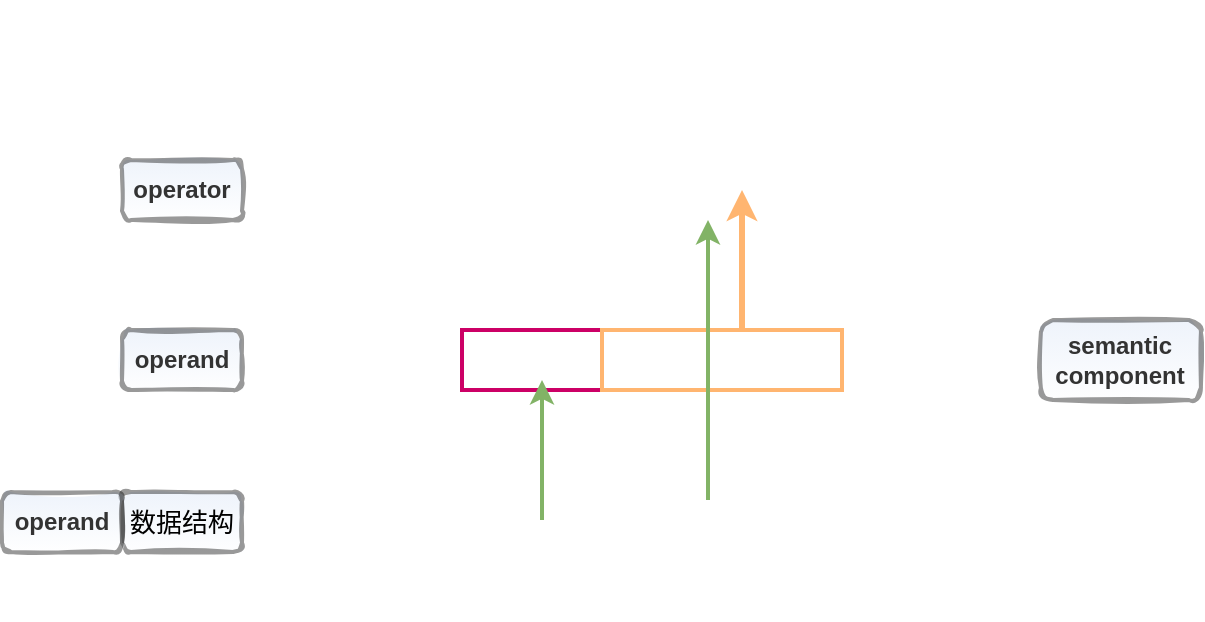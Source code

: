 <mxfile version="17.4.0" type="github">
  <diagram id="knWczhrapMIirLDeCAfI" name="Page-1">
    <mxGraphModel dx="782" dy="514" grid="1" gridSize="10" guides="1" tooltips="1" connect="1" arrows="1" fold="1" page="1" pageScale="1" pageWidth="827" pageHeight="1169" math="0" shadow="0">
      <root>
        <mxCell id="0" />
        <mxCell id="1" parent="0" />
        <mxCell id="IYxswr12Z-hXtfokX92H-4" value="" style="shape=image;imageAspect=0;aspect=fixed;verticalLabelPosition=bottom;verticalAlign=top;image=https://sicp.sourceacademy.org/img_original/ch2-Z-G-6.svg;perimeterSpacing=0;imageBackground=none;imageBorder=none;" parent="1" vertex="1">
          <mxGeometry x="250" y="370" width="399.46" height="310" as="geometry" />
        </mxCell>
        <mxCell id="IYxswr12Z-hXtfokX92H-7" value="" style="rounded=0;whiteSpace=wrap;html=1;strokeColor=#CC0066;fillColor=none;strokeWidth=2;" parent="1" vertex="1">
          <mxGeometry x="360" y="535" width="70" height="30" as="geometry" />
        </mxCell>
        <mxCell id="IYxswr12Z-hXtfokX92H-8" value="" style="rounded=0;whiteSpace=wrap;html=1;strokeColor=#FFB570;fillColor=none;strokeWidth=2;" parent="1" vertex="1">
          <mxGeometry x="430" y="535" width="120" height="30" as="geometry" />
        </mxCell>
        <mxCell id="IYxswr12Z-hXtfokX92H-10" value="" style="endArrow=classic;html=1;rounded=0;strokeColor=#FFB570;strokeWidth=3;" parent="1" edge="1">
          <mxGeometry width="50" height="50" relative="1" as="geometry">
            <mxPoint x="500" y="535" as="sourcePoint" />
            <mxPoint x="500" y="465" as="targetPoint" />
          </mxGeometry>
        </mxCell>
        <mxCell id="rLsTzuVqNVIkeJjBQziX-1" value="&lt;font style=&quot;font-size: 13px&quot;&gt;数据结构&lt;/font&gt;" style="rounded=1;whiteSpace=wrap;html=1;strokeWidth=2;fillWeight=4;hachureGap=8;hachureAngle=45;fillColor=#D4E1F5;sketch=1;opacity=40;shadow=0;glass=0;fillStyle=auto;gradientColor=#ffffff;" parent="1" vertex="1">
          <mxGeometry x="190" y="616" width="60" height="30" as="geometry" />
        </mxCell>
        <mxCell id="rLsTzuVqNVIkeJjBQziX-4" value="" style="endArrow=classic;html=1;rounded=0;fontSize=13;fillColor=#d5e8d4;strokeColor=#82b366;strokeWidth=2;" parent="1" edge="1">
          <mxGeometry width="50" height="50" relative="1" as="geometry">
            <mxPoint x="400" y="630" as="sourcePoint" />
            <mxPoint x="400" y="560" as="targetPoint" />
          </mxGeometry>
        </mxCell>
        <mxCell id="rLsTzuVqNVIkeJjBQziX-5" value="" style="endArrow=classic;html=1;rounded=0;fontSize=13;fillColor=#d5e8d4;strokeColor=#82b366;strokeWidth=2;" parent="1" edge="1">
          <mxGeometry width="50" height="50" relative="1" as="geometry">
            <mxPoint x="483" y="620" as="sourcePoint" />
            <mxPoint x="483" y="480" as="targetPoint" />
          </mxGeometry>
        </mxCell>
        <mxCell id="rLsTzuVqNVIkeJjBQziX-6" value="&lt;b style=&quot;color: rgb(51 , 51 , 51)&quot;&gt;operand&lt;/b&gt;" style="rounded=1;whiteSpace=wrap;html=1;strokeWidth=2;fillWeight=4;hachureGap=8;hachureAngle=45;fillColor=#D4E1F5;sketch=1;opacity=40;shadow=0;glass=0;fillStyle=auto;gradientColor=#ffffff;" parent="1" vertex="1">
          <mxGeometry x="190" y="535" width="60" height="30" as="geometry" />
        </mxCell>
        <mxCell id="rLsTzuVqNVIkeJjBQziX-7" value="&lt;b style=&quot;color: rgb(51 , 51 , 51)&quot;&gt;operator&lt;/b&gt;" style="rounded=1;whiteSpace=wrap;html=1;strokeWidth=2;fillWeight=4;hachureGap=8;hachureAngle=45;fillColor=#D4E1F5;sketch=1;opacity=40;shadow=0;glass=0;fillStyle=auto;gradientColor=#ffffff;" parent="1" vertex="1">
          <mxGeometry x="190" y="450" width="60" height="30" as="geometry" />
        </mxCell>
        <mxCell id="rLsTzuVqNVIkeJjBQziX-8" value="&lt;b style=&quot;color: rgb(51 , 51 , 51)&quot;&gt;semantic component&lt;/b&gt;" style="rounded=1;whiteSpace=wrap;html=1;strokeWidth=2;fillWeight=4;hachureGap=8;hachureAngle=45;fillColor=#D4E1F5;sketch=1;opacity=40;shadow=0;glass=0;fillStyle=auto;gradientColor=#ffffff;" parent="1" vertex="1">
          <mxGeometry x="649.46" y="530" width="80" height="40" as="geometry" />
        </mxCell>
        <mxCell id="Lb3WQvo1iKQj__wqas8m-1" value="&lt;b style=&quot;color: rgb(51 , 51 , 51)&quot;&gt;operand&lt;/b&gt;" style="rounded=1;whiteSpace=wrap;html=1;strokeWidth=2;fillWeight=4;hachureGap=8;hachureAngle=45;fillColor=#D4E1F5;sketch=1;opacity=40;shadow=0;glass=0;fillStyle=auto;gradientColor=#ffffff;" vertex="1" parent="1">
          <mxGeometry x="130" y="616" width="60" height="30" as="geometry" />
        </mxCell>
      </root>
    </mxGraphModel>
  </diagram>
</mxfile>
